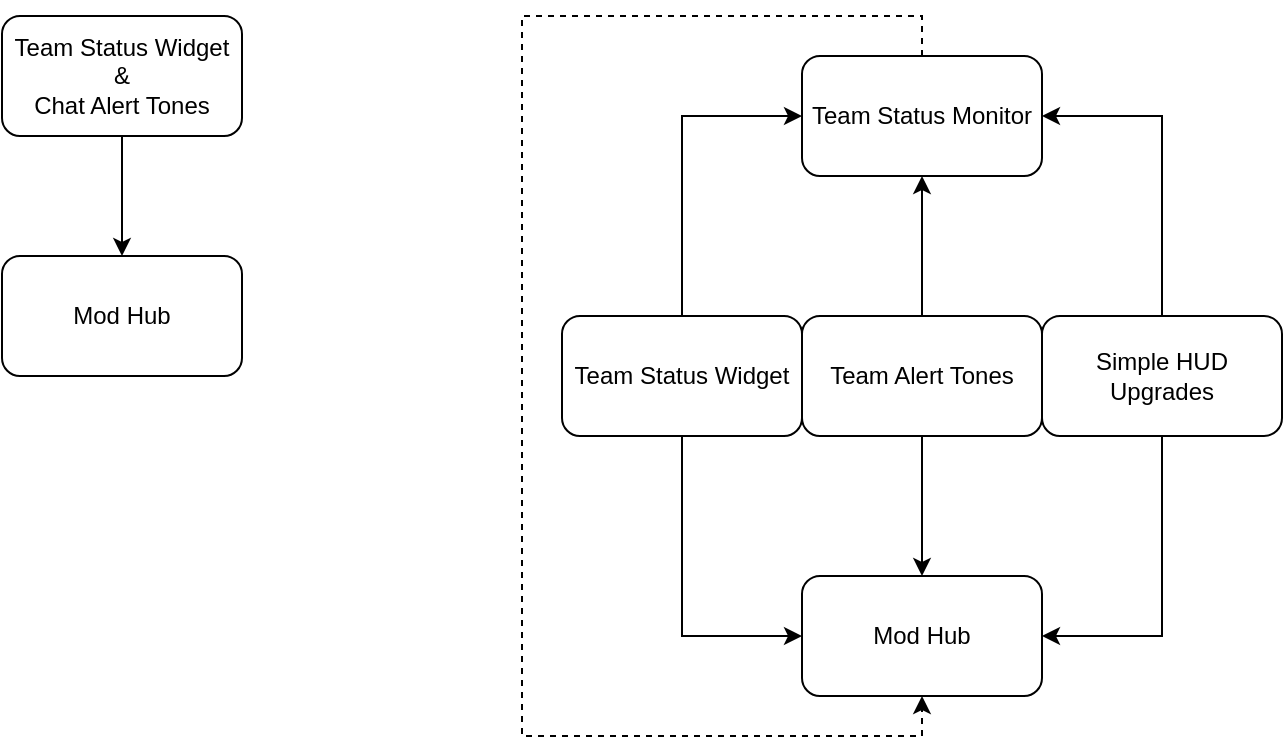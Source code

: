 <mxfile version="15.7.4" type="device"><diagram id="bJhgLpy7mkhAnLRH69_D" name="Page-1"><mxGraphModel dx="686" dy="745" grid="1" gridSize="10" guides="1" tooltips="1" connect="1" arrows="1" fold="1" page="1" pageScale="1" pageWidth="850" pageHeight="1100" math="0" shadow="0"><root><mxCell id="0"/><mxCell id="1" parent="0"/><mxCell id="merFzCq2eB0KPBlx_nzG-3" style="edgeStyle=orthogonalEdgeStyle;rounded=0;orthogonalLoop=1;jettySize=auto;html=1;exitX=0.5;exitY=1;exitDx=0;exitDy=0;entryX=0.5;entryY=0;entryDx=0;entryDy=0;" edge="1" parent="1" source="merFzCq2eB0KPBlx_nzG-1" target="merFzCq2eB0KPBlx_nzG-2"><mxGeometry relative="1" as="geometry"/></mxCell><mxCell id="merFzCq2eB0KPBlx_nzG-1" value="Team Status Widget&lt;br&gt;&amp;amp;&lt;br&gt;Chat Alert Tones" style="rounded=1;whiteSpace=wrap;html=1;" vertex="1" parent="1"><mxGeometry x="40" y="40" width="120" height="60" as="geometry"/></mxCell><mxCell id="merFzCq2eB0KPBlx_nzG-2" value="Mod Hub" style="rounded=1;whiteSpace=wrap;html=1;" vertex="1" parent="1"><mxGeometry x="40" y="160" width="120" height="60" as="geometry"/></mxCell><mxCell id="merFzCq2eB0KPBlx_nzG-11" style="edgeStyle=orthogonalEdgeStyle;rounded=0;orthogonalLoop=1;jettySize=auto;html=1;exitX=0.5;exitY=1;exitDx=0;exitDy=0;entryX=0;entryY=0.5;entryDx=0;entryDy=0;" edge="1" parent="1" source="merFzCq2eB0KPBlx_nzG-7" target="merFzCq2eB0KPBlx_nzG-10"><mxGeometry relative="1" as="geometry"/></mxCell><mxCell id="merFzCq2eB0KPBlx_nzG-20" style="edgeStyle=orthogonalEdgeStyle;rounded=0;orthogonalLoop=1;jettySize=auto;html=1;exitX=0.5;exitY=0;exitDx=0;exitDy=0;entryX=0;entryY=0.5;entryDx=0;entryDy=0;" edge="1" parent="1" source="merFzCq2eB0KPBlx_nzG-7" target="merFzCq2eB0KPBlx_nzG-8"><mxGeometry relative="1" as="geometry"/></mxCell><mxCell id="merFzCq2eB0KPBlx_nzG-7" value="Team Status Widget" style="rounded=1;whiteSpace=wrap;html=1;" vertex="1" parent="1"><mxGeometry x="320" y="190" width="120" height="60" as="geometry"/></mxCell><mxCell id="merFzCq2eB0KPBlx_nzG-22" style="edgeStyle=orthogonalEdgeStyle;rounded=0;orthogonalLoop=1;jettySize=auto;html=1;exitX=0.5;exitY=0;exitDx=0;exitDy=0;entryX=0.5;entryY=1;entryDx=0;entryDy=0;dashed=1;" edge="1" parent="1" source="merFzCq2eB0KPBlx_nzG-8" target="merFzCq2eB0KPBlx_nzG-10"><mxGeometry relative="1" as="geometry"><Array as="points"><mxPoint x="500" y="40"/><mxPoint x="300" y="40"/><mxPoint x="300" y="400"/><mxPoint x="500" y="400"/></Array></mxGeometry></mxCell><mxCell id="merFzCq2eB0KPBlx_nzG-8" value="Team Status Monitor" style="rounded=1;whiteSpace=wrap;html=1;" vertex="1" parent="1"><mxGeometry x="440" y="60" width="120" height="60" as="geometry"/></mxCell><mxCell id="merFzCq2eB0KPBlx_nzG-10" value="Mod Hub" style="rounded=1;whiteSpace=wrap;html=1;" vertex="1" parent="1"><mxGeometry x="440" y="320" width="120" height="60" as="geometry"/></mxCell><mxCell id="merFzCq2eB0KPBlx_nzG-18" style="edgeStyle=orthogonalEdgeStyle;rounded=0;orthogonalLoop=1;jettySize=auto;html=1;exitX=0.5;exitY=1;exitDx=0;exitDy=0;entryX=0.5;entryY=0;entryDx=0;entryDy=0;" edge="1" parent="1" source="merFzCq2eB0KPBlx_nzG-13" target="merFzCq2eB0KPBlx_nzG-10"><mxGeometry relative="1" as="geometry"/></mxCell><mxCell id="merFzCq2eB0KPBlx_nzG-19" style="edgeStyle=orthogonalEdgeStyle;rounded=0;orthogonalLoop=1;jettySize=auto;html=1;exitX=0.5;exitY=0;exitDx=0;exitDy=0;entryX=0.5;entryY=1;entryDx=0;entryDy=0;" edge="1" parent="1" source="merFzCq2eB0KPBlx_nzG-13" target="merFzCq2eB0KPBlx_nzG-8"><mxGeometry relative="1" as="geometry"/></mxCell><mxCell id="merFzCq2eB0KPBlx_nzG-13" value="Team Alert Tones" style="rounded=1;whiteSpace=wrap;html=1;" vertex="1" parent="1"><mxGeometry x="440" y="190" width="120" height="60" as="geometry"/></mxCell><mxCell id="merFzCq2eB0KPBlx_nzG-17" style="edgeStyle=orthogonalEdgeStyle;rounded=0;orthogonalLoop=1;jettySize=auto;html=1;exitX=0.5;exitY=1;exitDx=0;exitDy=0;entryX=1;entryY=0.5;entryDx=0;entryDy=0;" edge="1" parent="1" source="merFzCq2eB0KPBlx_nzG-14" target="merFzCq2eB0KPBlx_nzG-10"><mxGeometry relative="1" as="geometry"/></mxCell><mxCell id="merFzCq2eB0KPBlx_nzG-21" style="edgeStyle=orthogonalEdgeStyle;rounded=0;orthogonalLoop=1;jettySize=auto;html=1;exitX=0.5;exitY=0;exitDx=0;exitDy=0;entryX=1;entryY=0.5;entryDx=0;entryDy=0;" edge="1" parent="1" source="merFzCq2eB0KPBlx_nzG-14" target="merFzCq2eB0KPBlx_nzG-8"><mxGeometry relative="1" as="geometry"/></mxCell><mxCell id="merFzCq2eB0KPBlx_nzG-14" value="Simple HUD Upgrades" style="rounded=1;whiteSpace=wrap;html=1;" vertex="1" parent="1"><mxGeometry x="560" y="190" width="120" height="60" as="geometry"/></mxCell></root></mxGraphModel></diagram></mxfile>